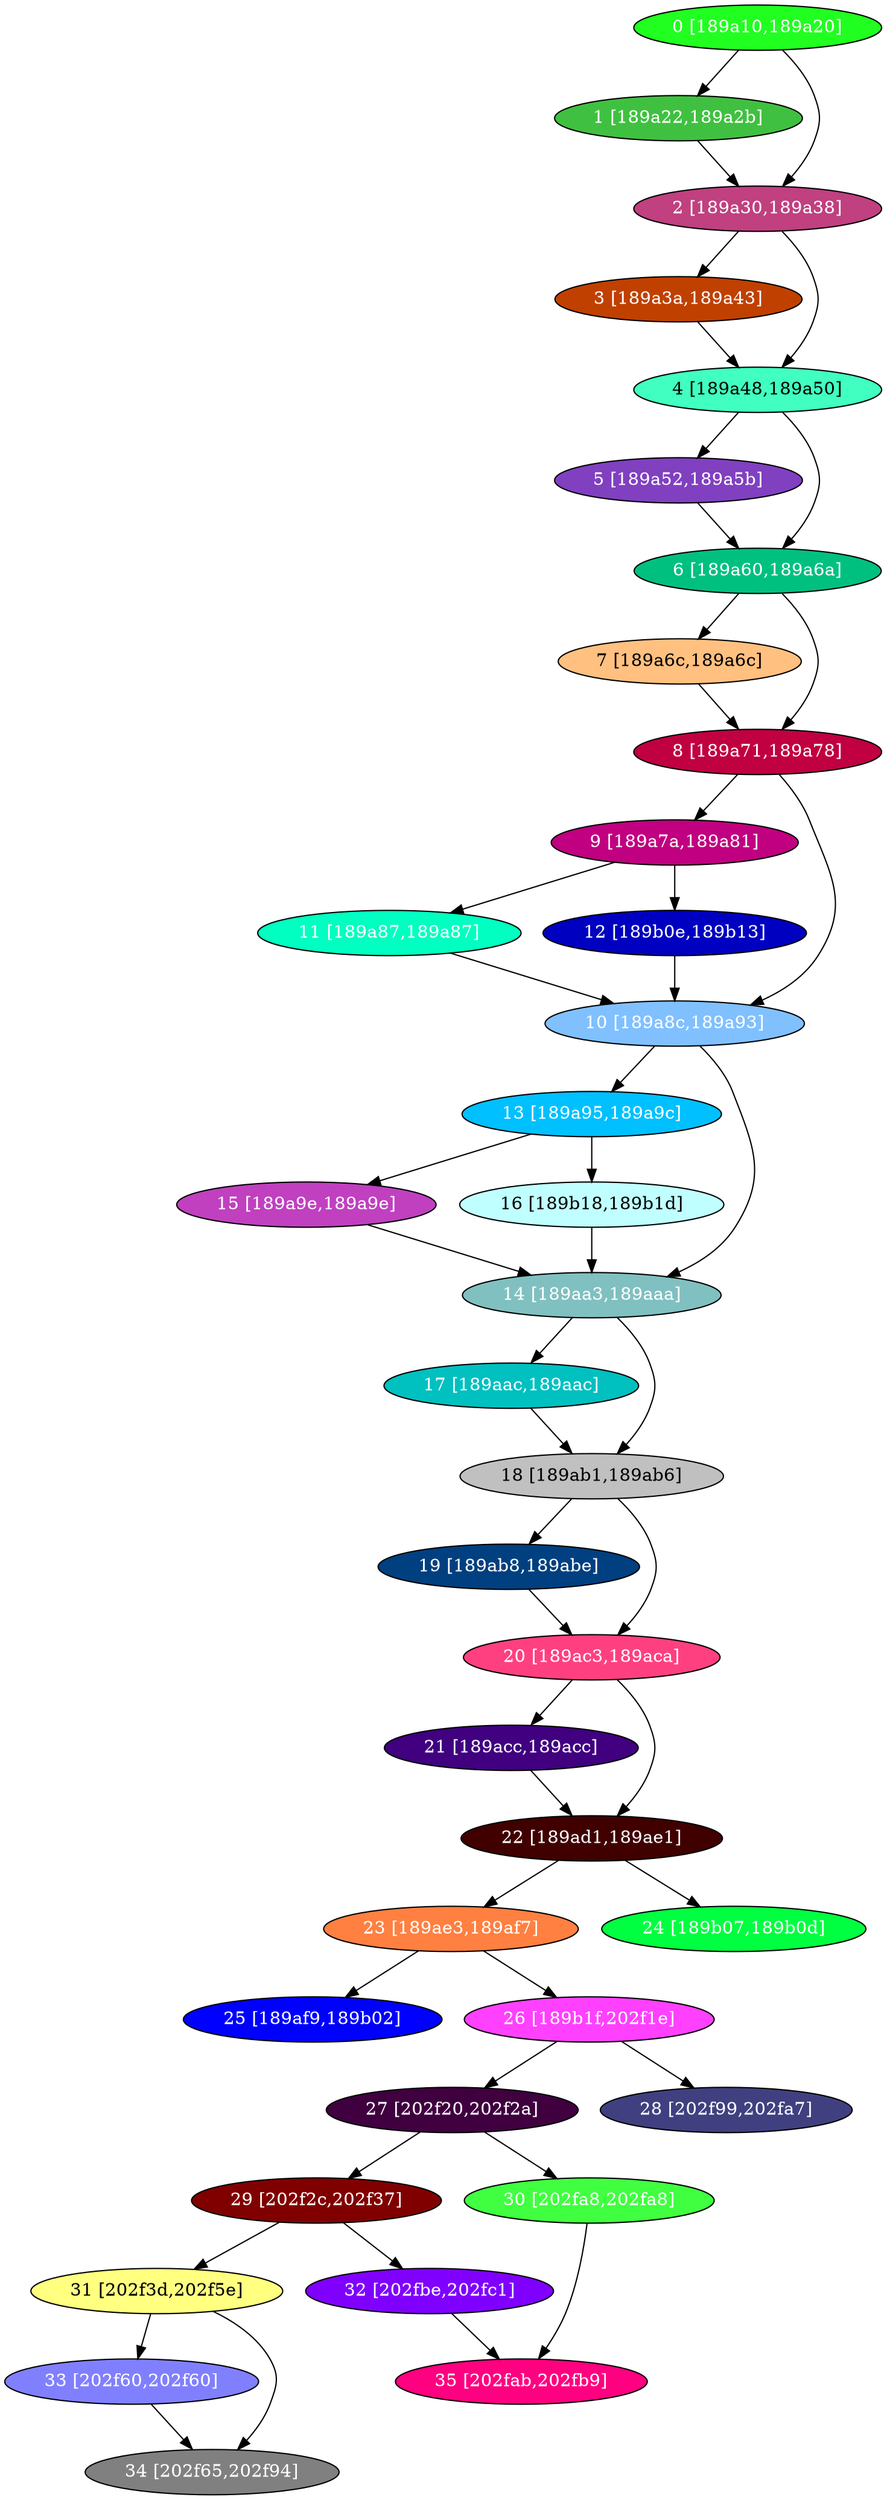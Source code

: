 diGraph libnss3{
	libnss3_0  [style=filled fillcolor="#20FF20" fontcolor="#ffffff" shape=oval label="0 [189a10,189a20]"]
	libnss3_1  [style=filled fillcolor="#40C040" fontcolor="#ffffff" shape=oval label="1 [189a22,189a2b]"]
	libnss3_2  [style=filled fillcolor="#C04080" fontcolor="#ffffff" shape=oval label="2 [189a30,189a38]"]
	libnss3_3  [style=filled fillcolor="#C04000" fontcolor="#ffffff" shape=oval label="3 [189a3a,189a43]"]
	libnss3_4  [style=filled fillcolor="#40FFC0" fontcolor="#000000" shape=oval label="4 [189a48,189a50]"]
	libnss3_5  [style=filled fillcolor="#8040C0" fontcolor="#ffffff" shape=oval label="5 [189a52,189a5b]"]
	libnss3_6  [style=filled fillcolor="#00C080" fontcolor="#ffffff" shape=oval label="6 [189a60,189a6a]"]
	libnss3_7  [style=filled fillcolor="#FFC080" fontcolor="#000000" shape=oval label="7 [189a6c,189a6c]"]
	libnss3_8  [style=filled fillcolor="#C00040" fontcolor="#ffffff" shape=oval label="8 [189a71,189a78]"]
	libnss3_9  [style=filled fillcolor="#C00080" fontcolor="#ffffff" shape=oval label="9 [189a7a,189a81]"]
	libnss3_a  [style=filled fillcolor="#80C0FF" fontcolor="#ffffff" shape=oval label="10 [189a8c,189a93]"]
	libnss3_b  [style=filled fillcolor="#00FFC0" fontcolor="#ffffff" shape=oval label="11 [189a87,189a87]"]
	libnss3_c  [style=filled fillcolor="#0000C0" fontcolor="#ffffff" shape=oval label="12 [189b0e,189b13]"]
	libnss3_d  [style=filled fillcolor="#00C0FF" fontcolor="#ffffff" shape=oval label="13 [189a95,189a9c]"]
	libnss3_e  [style=filled fillcolor="#80C0C0" fontcolor="#ffffff" shape=oval label="14 [189aa3,189aaa]"]
	libnss3_f  [style=filled fillcolor="#C040C0" fontcolor="#ffffff" shape=oval label="15 [189a9e,189a9e]"]
	libnss3_10  [style=filled fillcolor="#C0FFFF" fontcolor="#000000" shape=oval label="16 [189b18,189b1d]"]
	libnss3_11  [style=filled fillcolor="#00C0C0" fontcolor="#ffffff" shape=oval label="17 [189aac,189aac]"]
	libnss3_12  [style=filled fillcolor="#C0C0C0" fontcolor="#000000" shape=oval label="18 [189ab1,189ab6]"]
	libnss3_13  [style=filled fillcolor="#004080" fontcolor="#ffffff" shape=oval label="19 [189ab8,189abe]"]
	libnss3_14  [style=filled fillcolor="#FF4080" fontcolor="#ffffff" shape=oval label="20 [189ac3,189aca]"]
	libnss3_15  [style=filled fillcolor="#400080" fontcolor="#ffffff" shape=oval label="21 [189acc,189acc]"]
	libnss3_16  [style=filled fillcolor="#400000" fontcolor="#ffffff" shape=oval label="22 [189ad1,189ae1]"]
	libnss3_17  [style=filled fillcolor="#FF8040" fontcolor="#ffffff" shape=oval label="23 [189ae3,189af7]"]
	libnss3_18  [style=filled fillcolor="#00FF40" fontcolor="#ffffff" shape=oval label="24 [189b07,189b0d]"]
	libnss3_19  [style=filled fillcolor="#0000FF" fontcolor="#ffffff" shape=oval label="25 [189af9,189b02]"]
	libnss3_1a  [style=filled fillcolor="#FF40FF" fontcolor="#ffffff" shape=oval label="26 [189b1f,202f1e]"]
	libnss3_1b  [style=filled fillcolor="#400040" fontcolor="#ffffff" shape=oval label="27 [202f20,202f2a]"]
	libnss3_1c  [style=filled fillcolor="#404080" fontcolor="#ffffff" shape=oval label="28 [202f99,202fa7]"]
	libnss3_1d  [style=filled fillcolor="#800000" fontcolor="#ffffff" shape=oval label="29 [202f2c,202f37]"]
	libnss3_1e  [style=filled fillcolor="#40FF40" fontcolor="#ffffff" shape=oval label="30 [202fa8,202fa8]"]
	libnss3_1f  [style=filled fillcolor="#FFFF80" fontcolor="#000000" shape=oval label="31 [202f3d,202f5e]"]
	libnss3_20  [style=filled fillcolor="#8000FF" fontcolor="#ffffff" shape=oval label="32 [202fbe,202fc1]"]
	libnss3_21  [style=filled fillcolor="#8080FF" fontcolor="#ffffff" shape=oval label="33 [202f60,202f60]"]
	libnss3_22  [style=filled fillcolor="#808080" fontcolor="#ffffff" shape=oval label="34 [202f65,202f94]"]
	libnss3_23  [style=filled fillcolor="#FF0080" fontcolor="#ffffff" shape=oval label="35 [202fab,202fb9]"]

	libnss3_0 -> libnss3_1
	libnss3_0 -> libnss3_2
	libnss3_1 -> libnss3_2
	libnss3_2 -> libnss3_3
	libnss3_2 -> libnss3_4
	libnss3_3 -> libnss3_4
	libnss3_4 -> libnss3_5
	libnss3_4 -> libnss3_6
	libnss3_5 -> libnss3_6
	libnss3_6 -> libnss3_7
	libnss3_6 -> libnss3_8
	libnss3_7 -> libnss3_8
	libnss3_8 -> libnss3_9
	libnss3_8 -> libnss3_a
	libnss3_9 -> libnss3_b
	libnss3_9 -> libnss3_c
	libnss3_a -> libnss3_d
	libnss3_a -> libnss3_e
	libnss3_b -> libnss3_a
	libnss3_c -> libnss3_a
	libnss3_d -> libnss3_f
	libnss3_d -> libnss3_10
	libnss3_e -> libnss3_11
	libnss3_e -> libnss3_12
	libnss3_f -> libnss3_e
	libnss3_10 -> libnss3_e
	libnss3_11 -> libnss3_12
	libnss3_12 -> libnss3_13
	libnss3_12 -> libnss3_14
	libnss3_13 -> libnss3_14
	libnss3_14 -> libnss3_15
	libnss3_14 -> libnss3_16
	libnss3_15 -> libnss3_16
	libnss3_16 -> libnss3_17
	libnss3_16 -> libnss3_18
	libnss3_17 -> libnss3_19
	libnss3_17 -> libnss3_1a
	libnss3_1a -> libnss3_1b
	libnss3_1a -> libnss3_1c
	libnss3_1b -> libnss3_1d
	libnss3_1b -> libnss3_1e
	libnss3_1d -> libnss3_1f
	libnss3_1d -> libnss3_20
	libnss3_1e -> libnss3_23
	libnss3_1f -> libnss3_21
	libnss3_1f -> libnss3_22
	libnss3_20 -> libnss3_23
	libnss3_21 -> libnss3_22
}